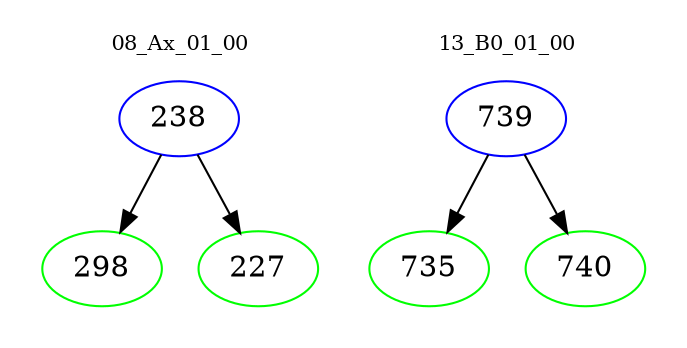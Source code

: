 digraph{
subgraph cluster_0 {
color = white
label = "08_Ax_01_00";
fontsize=10;
T0_238 [label="238", color="blue"]
T0_238 -> T0_298 [color="black"]
T0_298 [label="298", color="green"]
T0_238 -> T0_227 [color="black"]
T0_227 [label="227", color="green"]
}
subgraph cluster_1 {
color = white
label = "13_B0_01_00";
fontsize=10;
T1_739 [label="739", color="blue"]
T1_739 -> T1_735 [color="black"]
T1_735 [label="735", color="green"]
T1_739 -> T1_740 [color="black"]
T1_740 [label="740", color="green"]
}
}
